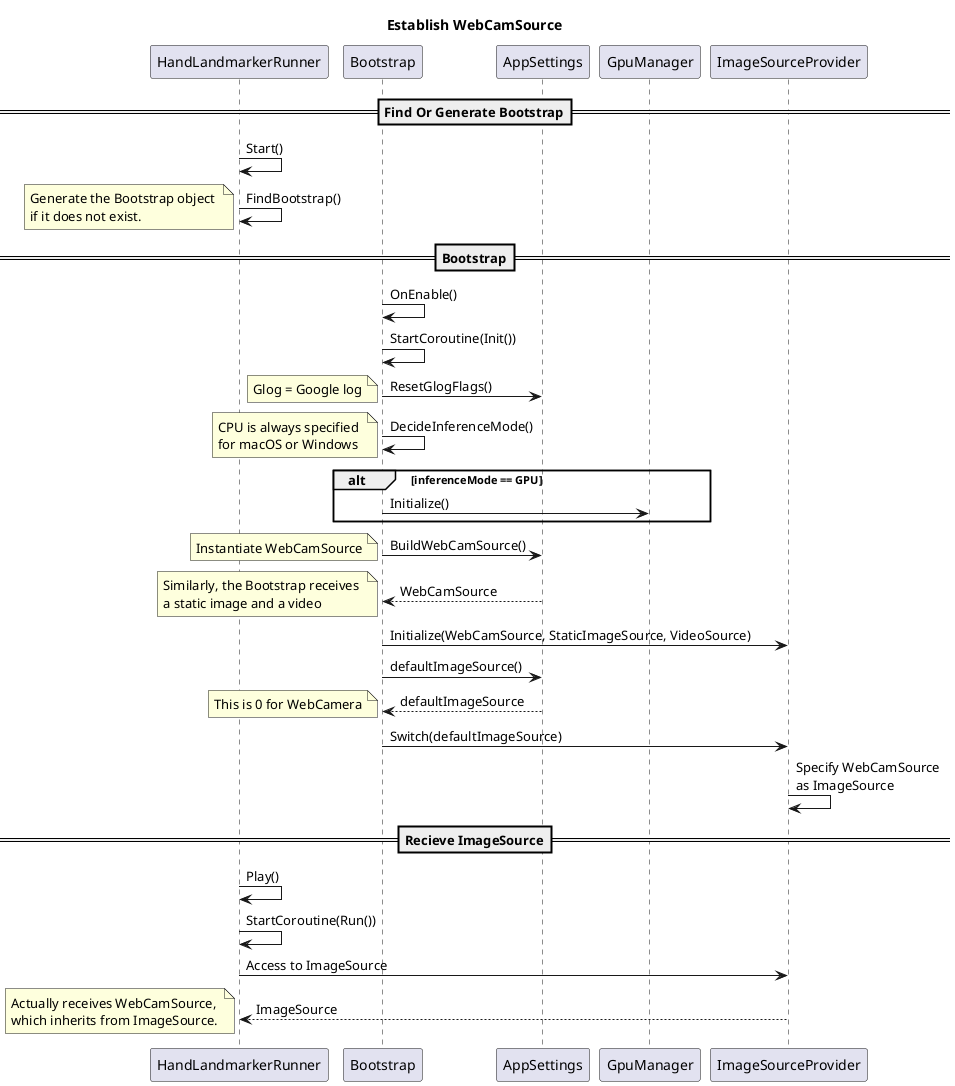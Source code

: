 @startuml Sequence_HandLandmarker_Source

title Establish WebCamSource

== Find Or Generate Bootstrap==

HandLandmarkerRunner -> HandLandmarkerRunner : Start()
HandLandmarkerRunner -> HandLandmarkerRunner : FindBootstrap()

note left : Generate the Bootstrap object \nif it does not exist.

== Bootstrap==

Bootstrap -> Bootstrap : OnEnable()
Bootstrap -> Bootstrap : StartCoroutine(Init())

Bootstrap -> AppSettings : ResetGlogFlags()

note left : Glog = Google log

Bootstrap -> Bootstrap : DecideInferenceMode()

note left : CPU is always specified \nfor macOS or Windows

alt inferenceMode == GPU

Bootstrap -> GpuManager : Initialize()

end

Bootstrap -> AppSettings : BuildWebCamSource()

note left : Instantiate WebCamSource

Bootstrap <-- AppSettings : WebCamSource

note left : Similarly, the Bootstrap receives \na static image and a video

Bootstrap -> ImageSourceProvider : Initialize(WebCamSource, StaticImageSource, VideoSource)

Bootstrap -> AppSettings : defaultImageSource()

Bootstrap <-- AppSettings : defaultImageSource

note left : This is 0 for WebCamera

Bootstrap -> ImageSourceProvider : Switch(defaultImageSource)

ImageSourceProvider ->  ImageSourceProvider :  Specify WebCamSource \nas ImageSource

== Recieve ImageSource==

HandLandmarkerRunner -> HandLandmarkerRunner : Play()

HandLandmarkerRunner -> HandLandmarkerRunner : StartCoroutine(Run())

HandLandmarkerRunner -> ImageSourceProvider : Access to ImageSource

HandLandmarkerRunner <-- ImageSourceProvider : ImageSource

note left : Actually receives WebCamSource, \nwhich inherits from ImageSource.

@enduml